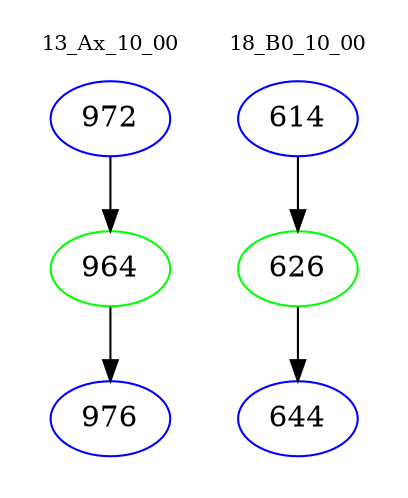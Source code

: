 digraph{
subgraph cluster_0 {
color = white
label = "13_Ax_10_00";
fontsize=10;
T0_972 [label="972", color="blue"]
T0_972 -> T0_964 [color="black"]
T0_964 [label="964", color="green"]
T0_964 -> T0_976 [color="black"]
T0_976 [label="976", color="blue"]
}
subgraph cluster_1 {
color = white
label = "18_B0_10_00";
fontsize=10;
T1_614 [label="614", color="blue"]
T1_614 -> T1_626 [color="black"]
T1_626 [label="626", color="green"]
T1_626 -> T1_644 [color="black"]
T1_644 [label="644", color="blue"]
}
}
